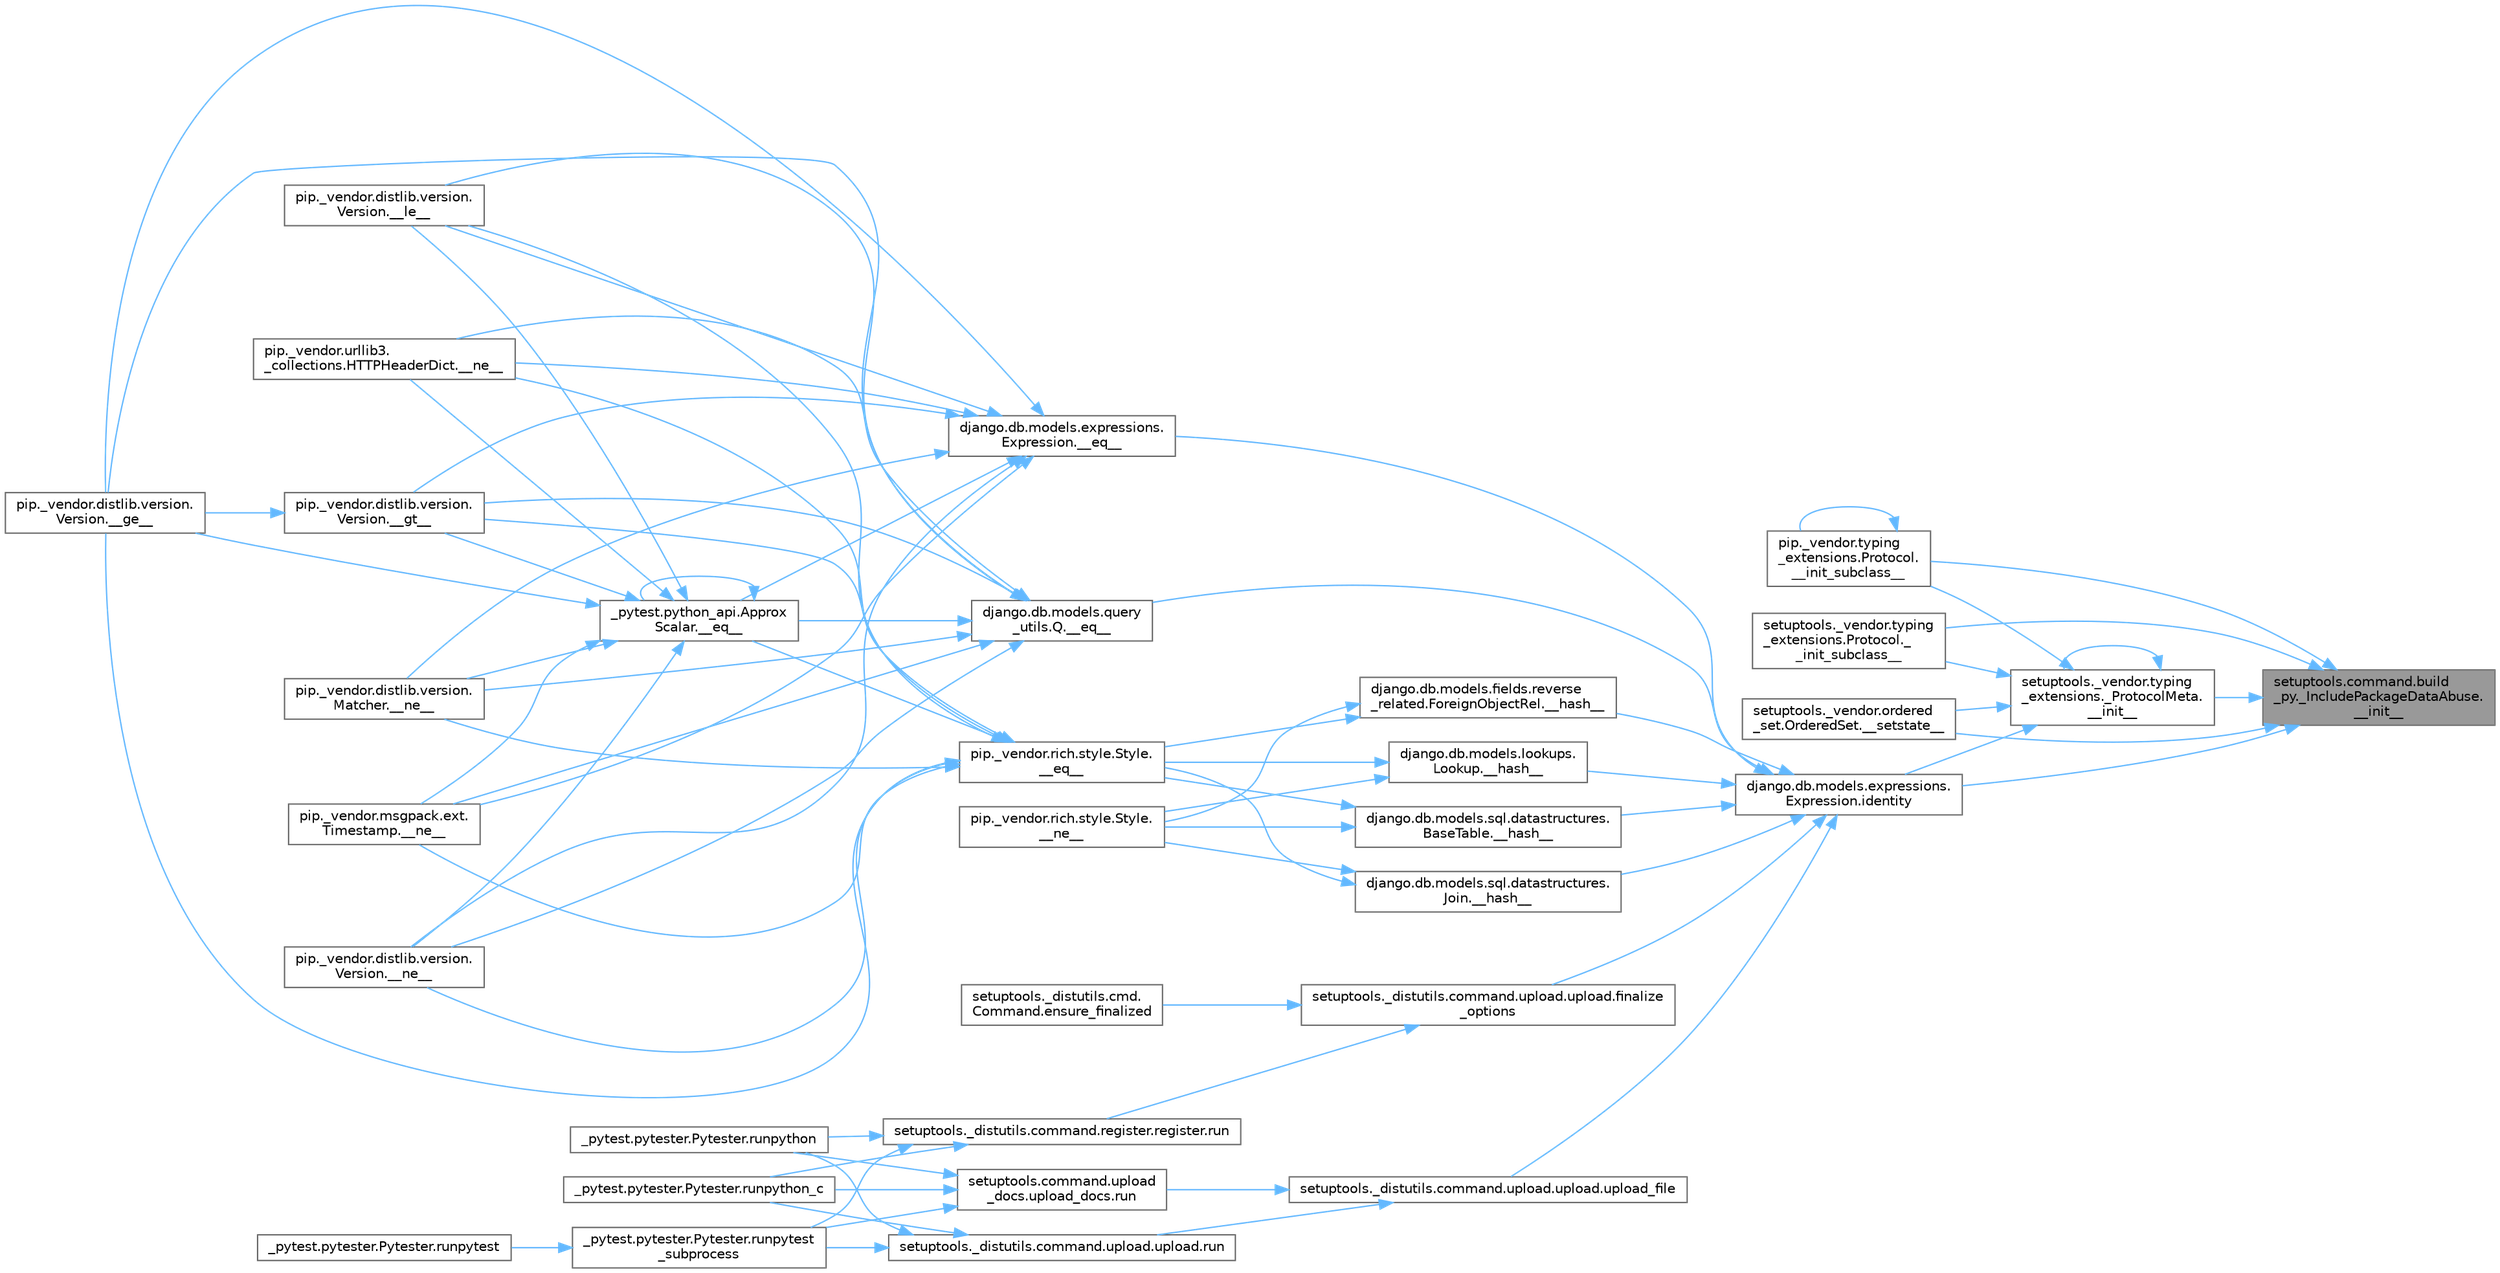 digraph "setuptools.command.build_py._IncludePackageDataAbuse.__init__"
{
 // LATEX_PDF_SIZE
  bgcolor="transparent";
  edge [fontname=Helvetica,fontsize=10,labelfontname=Helvetica,labelfontsize=10];
  node [fontname=Helvetica,fontsize=10,shape=box,height=0.2,width=0.4];
  rankdir="RL";
  Node1 [id="Node000001",label="setuptools.command.build\l_py._IncludePackageDataAbuse.\l__init__",height=0.2,width=0.4,color="gray40", fillcolor="grey60", style="filled", fontcolor="black",tooltip=" "];
  Node1 -> Node2 [id="edge1_Node000001_Node000002",dir="back",color="steelblue1",style="solid",tooltip=" "];
  Node2 [id="Node000002",label="setuptools._vendor.typing\l_extensions._ProtocolMeta.\l__init__",height=0.2,width=0.4,color="grey40", fillcolor="white", style="filled",URL="$classsetuptools_1_1__vendor_1_1typing__extensions_1_1___protocol_meta.html#a7bbaff8ac6d19534b46bca363ee0b43a",tooltip=" "];
  Node2 -> Node2 [id="edge2_Node000002_Node000002",dir="back",color="steelblue1",style="solid",tooltip=" "];
  Node2 -> Node3 [id="edge3_Node000002_Node000003",dir="back",color="steelblue1",style="solid",tooltip=" "];
  Node3 [id="Node000003",label="pip._vendor.typing\l_extensions.Protocol.\l__init_subclass__",height=0.2,width=0.4,color="grey40", fillcolor="white", style="filled",URL="$classpip_1_1__vendor_1_1typing__extensions_1_1_protocol.html#a2916efc86cebb8aba6deb7fd30b33988",tooltip=" "];
  Node3 -> Node3 [id="edge4_Node000003_Node000003",dir="back",color="steelblue1",style="solid",tooltip=" "];
  Node2 -> Node4 [id="edge5_Node000002_Node000004",dir="back",color="steelblue1",style="solid",tooltip=" "];
  Node4 [id="Node000004",label="setuptools._vendor.typing\l_extensions.Protocol._\l_init_subclass__",height=0.2,width=0.4,color="grey40", fillcolor="white", style="filled",URL="$classsetuptools_1_1__vendor_1_1typing__extensions_1_1_protocol.html#ac6cbebc092a4724ab3704c5334059874",tooltip=" "];
  Node2 -> Node5 [id="edge6_Node000002_Node000005",dir="back",color="steelblue1",style="solid",tooltip=" "];
  Node5 [id="Node000005",label="setuptools._vendor.ordered\l_set.OrderedSet.__setstate__",height=0.2,width=0.4,color="grey40", fillcolor="white", style="filled",URL="$classsetuptools_1_1__vendor_1_1ordered__set_1_1_ordered_set.html#aa7f7de9d987829525d06db565fe1b4a1",tooltip=" "];
  Node2 -> Node6 [id="edge7_Node000002_Node000006",dir="back",color="steelblue1",style="solid",tooltip=" "];
  Node6 [id="Node000006",label="django.db.models.expressions.\lExpression.identity",height=0.2,width=0.4,color="grey40", fillcolor="white", style="filled",URL="$classdjango_1_1db_1_1models_1_1expressions_1_1_expression.html#a10048810b5eb8641acf3bc150731b925",tooltip=" "];
  Node6 -> Node7 [id="edge8_Node000006_Node000007",dir="back",color="steelblue1",style="solid",tooltip=" "];
  Node7 [id="Node000007",label="django.db.models.expressions.\lExpression.__eq__",height=0.2,width=0.4,color="grey40", fillcolor="white", style="filled",URL="$classdjango_1_1db_1_1models_1_1expressions_1_1_expression.html#adb4c2940b4e88b38771aac46593315e1",tooltip=" "];
  Node7 -> Node8 [id="edge9_Node000007_Node000008",dir="back",color="steelblue1",style="solid",tooltip=" "];
  Node8 [id="Node000008",label="_pytest.python_api.Approx\lScalar.__eq__",height=0.2,width=0.4,color="grey40", fillcolor="white", style="filled",URL="$class__pytest_1_1python__api_1_1_approx_scalar.html#af4601ee4ca7409927f88c83ebfc3d923",tooltip=" "];
  Node8 -> Node8 [id="edge10_Node000008_Node000008",dir="back",color="steelblue1",style="solid",tooltip=" "];
  Node8 -> Node9 [id="edge11_Node000008_Node000009",dir="back",color="steelblue1",style="solid",tooltip=" "];
  Node9 [id="Node000009",label="pip._vendor.distlib.version.\lVersion.__ge__",height=0.2,width=0.4,color="grey40", fillcolor="white", style="filled",URL="$classpip_1_1__vendor_1_1distlib_1_1version_1_1_version.html#aa6b7b889cebc687ddb5ed9040d01b1ec",tooltip=" "];
  Node8 -> Node10 [id="edge12_Node000008_Node000010",dir="back",color="steelblue1",style="solid",tooltip=" "];
  Node10 [id="Node000010",label="pip._vendor.distlib.version.\lVersion.__gt__",height=0.2,width=0.4,color="grey40", fillcolor="white", style="filled",URL="$classpip_1_1__vendor_1_1distlib_1_1version_1_1_version.html#a51cf0c8da1bb6829173ff6861b10cb5f",tooltip=" "];
  Node10 -> Node9 [id="edge13_Node000010_Node000009",dir="back",color="steelblue1",style="solid",tooltip=" "];
  Node8 -> Node11 [id="edge14_Node000008_Node000011",dir="back",color="steelblue1",style="solid",tooltip=" "];
  Node11 [id="Node000011",label="pip._vendor.distlib.version.\lVersion.__le__",height=0.2,width=0.4,color="grey40", fillcolor="white", style="filled",URL="$classpip_1_1__vendor_1_1distlib_1_1version_1_1_version.html#ae5e2c5d9b76377e286fcf92a382cbb8b",tooltip=" "];
  Node8 -> Node12 [id="edge15_Node000008_Node000012",dir="back",color="steelblue1",style="solid",tooltip=" "];
  Node12 [id="Node000012",label="pip._vendor.distlib.version.\lMatcher.__ne__",height=0.2,width=0.4,color="grey40", fillcolor="white", style="filled",URL="$classpip_1_1__vendor_1_1distlib_1_1version_1_1_matcher.html#a24f8f8a4686bff3018fee5d22f4e02f1",tooltip=" "];
  Node8 -> Node13 [id="edge16_Node000008_Node000013",dir="back",color="steelblue1",style="solid",tooltip=" "];
  Node13 [id="Node000013",label="pip._vendor.distlib.version.\lVersion.__ne__",height=0.2,width=0.4,color="grey40", fillcolor="white", style="filled",URL="$classpip_1_1__vendor_1_1distlib_1_1version_1_1_version.html#aea3cdf6db007318ab1a2e8d144e2a4a1",tooltip=" "];
  Node8 -> Node14 [id="edge17_Node000008_Node000014",dir="back",color="steelblue1",style="solid",tooltip=" "];
  Node14 [id="Node000014",label="pip._vendor.msgpack.ext.\lTimestamp.__ne__",height=0.2,width=0.4,color="grey40", fillcolor="white", style="filled",URL="$classpip_1_1__vendor_1_1msgpack_1_1ext_1_1_timestamp.html#ac38b8cada8075f7a1133b06bc99b2317",tooltip=" "];
  Node8 -> Node15 [id="edge18_Node000008_Node000015",dir="back",color="steelblue1",style="solid",tooltip=" "];
  Node15 [id="Node000015",label="pip._vendor.urllib3.\l_collections.HTTPHeaderDict.__ne__",height=0.2,width=0.4,color="grey40", fillcolor="white", style="filled",URL="$classpip_1_1__vendor_1_1urllib3_1_1__collections_1_1_h_t_t_p_header_dict.html#aa7766a9499d33160a1258e140e35a806",tooltip=" "];
  Node7 -> Node9 [id="edge19_Node000007_Node000009",dir="back",color="steelblue1",style="solid",tooltip=" "];
  Node7 -> Node10 [id="edge20_Node000007_Node000010",dir="back",color="steelblue1",style="solid",tooltip=" "];
  Node7 -> Node11 [id="edge21_Node000007_Node000011",dir="back",color="steelblue1",style="solid",tooltip=" "];
  Node7 -> Node12 [id="edge22_Node000007_Node000012",dir="back",color="steelblue1",style="solid",tooltip=" "];
  Node7 -> Node13 [id="edge23_Node000007_Node000013",dir="back",color="steelblue1",style="solid",tooltip=" "];
  Node7 -> Node14 [id="edge24_Node000007_Node000014",dir="back",color="steelblue1",style="solid",tooltip=" "];
  Node7 -> Node15 [id="edge25_Node000007_Node000015",dir="back",color="steelblue1",style="solid",tooltip=" "];
  Node6 -> Node16 [id="edge26_Node000006_Node000016",dir="back",color="steelblue1",style="solid",tooltip=" "];
  Node16 [id="Node000016",label="django.db.models.query\l_utils.Q.__eq__",height=0.2,width=0.4,color="grey40", fillcolor="white", style="filled",URL="$classdjango_1_1db_1_1models_1_1query__utils_1_1_q.html#aa83c3e0a1d5257be65a946fcc4baf58a",tooltip=" "];
  Node16 -> Node8 [id="edge27_Node000016_Node000008",dir="back",color="steelblue1",style="solid",tooltip=" "];
  Node16 -> Node9 [id="edge28_Node000016_Node000009",dir="back",color="steelblue1",style="solid",tooltip=" "];
  Node16 -> Node10 [id="edge29_Node000016_Node000010",dir="back",color="steelblue1",style="solid",tooltip=" "];
  Node16 -> Node11 [id="edge30_Node000016_Node000011",dir="back",color="steelblue1",style="solid",tooltip=" "];
  Node16 -> Node12 [id="edge31_Node000016_Node000012",dir="back",color="steelblue1",style="solid",tooltip=" "];
  Node16 -> Node13 [id="edge32_Node000016_Node000013",dir="back",color="steelblue1",style="solid",tooltip=" "];
  Node16 -> Node14 [id="edge33_Node000016_Node000014",dir="back",color="steelblue1",style="solid",tooltip=" "];
  Node16 -> Node15 [id="edge34_Node000016_Node000015",dir="back",color="steelblue1",style="solid",tooltip=" "];
  Node6 -> Node17 [id="edge35_Node000006_Node000017",dir="back",color="steelblue1",style="solid",tooltip=" "];
  Node17 [id="Node000017",label="django.db.models.fields.reverse\l_related.ForeignObjectRel.__hash__",height=0.2,width=0.4,color="grey40", fillcolor="white", style="filled",URL="$classdjango_1_1db_1_1models_1_1fields_1_1reverse__related_1_1_foreign_object_rel.html#aa0478c97c51638ebbe5b348c9ace7a13",tooltip=" "];
  Node17 -> Node18 [id="edge36_Node000017_Node000018",dir="back",color="steelblue1",style="solid",tooltip=" "];
  Node18 [id="Node000018",label="pip._vendor.rich.style.Style.\l__eq__",height=0.2,width=0.4,color="grey40", fillcolor="white", style="filled",URL="$classpip_1_1__vendor_1_1rich_1_1style_1_1_style.html#aa1040cd22d3171dc8ac3f0ce31653284",tooltip=" "];
  Node18 -> Node8 [id="edge37_Node000018_Node000008",dir="back",color="steelblue1",style="solid",tooltip=" "];
  Node18 -> Node9 [id="edge38_Node000018_Node000009",dir="back",color="steelblue1",style="solid",tooltip=" "];
  Node18 -> Node10 [id="edge39_Node000018_Node000010",dir="back",color="steelblue1",style="solid",tooltip=" "];
  Node18 -> Node11 [id="edge40_Node000018_Node000011",dir="back",color="steelblue1",style="solid",tooltip=" "];
  Node18 -> Node12 [id="edge41_Node000018_Node000012",dir="back",color="steelblue1",style="solid",tooltip=" "];
  Node18 -> Node13 [id="edge42_Node000018_Node000013",dir="back",color="steelblue1",style="solid",tooltip=" "];
  Node18 -> Node14 [id="edge43_Node000018_Node000014",dir="back",color="steelblue1",style="solid",tooltip=" "];
  Node18 -> Node15 [id="edge44_Node000018_Node000015",dir="back",color="steelblue1",style="solid",tooltip=" "];
  Node17 -> Node19 [id="edge45_Node000017_Node000019",dir="back",color="steelblue1",style="solid",tooltip=" "];
  Node19 [id="Node000019",label="pip._vendor.rich.style.Style.\l__ne__",height=0.2,width=0.4,color="grey40", fillcolor="white", style="filled",URL="$classpip_1_1__vendor_1_1rich_1_1style_1_1_style.html#a97595d869459e2d619505c87c0b9fe81",tooltip=" "];
  Node6 -> Node20 [id="edge46_Node000006_Node000020",dir="back",color="steelblue1",style="solid",tooltip=" "];
  Node20 [id="Node000020",label="django.db.models.lookups.\lLookup.__hash__",height=0.2,width=0.4,color="grey40", fillcolor="white", style="filled",URL="$classdjango_1_1db_1_1models_1_1lookups_1_1_lookup.html#a05201ecef16ee5ad8c9a403b7ebbc268",tooltip=" "];
  Node20 -> Node18 [id="edge47_Node000020_Node000018",dir="back",color="steelblue1",style="solid",tooltip=" "];
  Node20 -> Node19 [id="edge48_Node000020_Node000019",dir="back",color="steelblue1",style="solid",tooltip=" "];
  Node6 -> Node21 [id="edge49_Node000006_Node000021",dir="back",color="steelblue1",style="solid",tooltip=" "];
  Node21 [id="Node000021",label="django.db.models.sql.datastructures.\lBaseTable.__hash__",height=0.2,width=0.4,color="grey40", fillcolor="white", style="filled",URL="$classdjango_1_1db_1_1models_1_1sql_1_1datastructures_1_1_base_table.html#aebcfbba4343eb7a1520718b608feaaa6",tooltip=" "];
  Node21 -> Node18 [id="edge50_Node000021_Node000018",dir="back",color="steelblue1",style="solid",tooltip=" "];
  Node21 -> Node19 [id="edge51_Node000021_Node000019",dir="back",color="steelblue1",style="solid",tooltip=" "];
  Node6 -> Node22 [id="edge52_Node000006_Node000022",dir="back",color="steelblue1",style="solid",tooltip=" "];
  Node22 [id="Node000022",label="django.db.models.sql.datastructures.\lJoin.__hash__",height=0.2,width=0.4,color="grey40", fillcolor="white", style="filled",URL="$classdjango_1_1db_1_1models_1_1sql_1_1datastructures_1_1_join.html#adcb5282598b4e04b92f6bd262f0d360c",tooltip=" "];
  Node22 -> Node18 [id="edge53_Node000022_Node000018",dir="back",color="steelblue1",style="solid",tooltip=" "];
  Node22 -> Node19 [id="edge54_Node000022_Node000019",dir="back",color="steelblue1",style="solid",tooltip=" "];
  Node6 -> Node23 [id="edge55_Node000006_Node000023",dir="back",color="steelblue1",style="solid",tooltip=" "];
  Node23 [id="Node000023",label="setuptools._distutils.command.upload.upload.finalize\l_options",height=0.2,width=0.4,color="grey40", fillcolor="white", style="filled",URL="$classsetuptools_1_1__distutils_1_1command_1_1upload_1_1upload.html#a9c94c240a676c164b8b18a141bc48c4c",tooltip=" "];
  Node23 -> Node24 [id="edge56_Node000023_Node000024",dir="back",color="steelblue1",style="solid",tooltip=" "];
  Node24 [id="Node000024",label="setuptools._distutils.cmd.\lCommand.ensure_finalized",height=0.2,width=0.4,color="grey40", fillcolor="white", style="filled",URL="$classsetuptools_1_1__distutils_1_1cmd_1_1_command.html#a3d586ca13afbfed87a11872fd15515ab",tooltip=" "];
  Node23 -> Node25 [id="edge57_Node000023_Node000025",dir="back",color="steelblue1",style="solid",tooltip=" "];
  Node25 [id="Node000025",label="setuptools._distutils.command.register.register.run",height=0.2,width=0.4,color="grey40", fillcolor="white", style="filled",URL="$classsetuptools_1_1__distutils_1_1command_1_1register_1_1register.html#a2c04b126757f477c907033d7f3d0e169",tooltip=" "];
  Node25 -> Node26 [id="edge58_Node000025_Node000026",dir="back",color="steelblue1",style="solid",tooltip=" "];
  Node26 [id="Node000026",label="_pytest.pytester.Pytester.runpytest\l_subprocess",height=0.2,width=0.4,color="grey40", fillcolor="white", style="filled",URL="$class__pytest_1_1pytester_1_1_pytester.html#a59323c6d6a1469a1206f1c0b8fce99c9",tooltip=" "];
  Node26 -> Node27 [id="edge59_Node000026_Node000027",dir="back",color="steelblue1",style="solid",tooltip=" "];
  Node27 [id="Node000027",label="_pytest.pytester.Pytester.runpytest",height=0.2,width=0.4,color="grey40", fillcolor="white", style="filled",URL="$class__pytest_1_1pytester_1_1_pytester.html#a2765db48ffe1b8853581d711ff43a87b",tooltip=" "];
  Node25 -> Node28 [id="edge60_Node000025_Node000028",dir="back",color="steelblue1",style="solid",tooltip=" "];
  Node28 [id="Node000028",label="_pytest.pytester.Pytester.runpython",height=0.2,width=0.4,color="grey40", fillcolor="white", style="filled",URL="$class__pytest_1_1pytester_1_1_pytester.html#a4e0c539507f15fd333cf618faf9687ef",tooltip=" "];
  Node25 -> Node29 [id="edge61_Node000025_Node000029",dir="back",color="steelblue1",style="solid",tooltip=" "];
  Node29 [id="Node000029",label="_pytest.pytester.Pytester.runpython_c",height=0.2,width=0.4,color="grey40", fillcolor="white", style="filled",URL="$class__pytest_1_1pytester_1_1_pytester.html#aea789acfe206d9c40d9a6bf54a337f2a",tooltip=" "];
  Node6 -> Node30 [id="edge62_Node000006_Node000030",dir="back",color="steelblue1",style="solid",tooltip=" "];
  Node30 [id="Node000030",label="setuptools._distutils.command.upload.upload.upload_file",height=0.2,width=0.4,color="grey40", fillcolor="white", style="filled",URL="$classsetuptools_1_1__distutils_1_1command_1_1upload_1_1upload.html#aa7d9089079f68edc3d38061fcc04211f",tooltip=" "];
  Node30 -> Node31 [id="edge63_Node000030_Node000031",dir="back",color="steelblue1",style="solid",tooltip=" "];
  Node31 [id="Node000031",label="setuptools._distutils.command.upload.upload.run",height=0.2,width=0.4,color="grey40", fillcolor="white", style="filled",URL="$classsetuptools_1_1__distutils_1_1command_1_1upload_1_1upload.html#ace38d87cba47d2d4fea6a9cfd3328afe",tooltip=" "];
  Node31 -> Node26 [id="edge64_Node000031_Node000026",dir="back",color="steelblue1",style="solid",tooltip=" "];
  Node31 -> Node28 [id="edge65_Node000031_Node000028",dir="back",color="steelblue1",style="solid",tooltip=" "];
  Node31 -> Node29 [id="edge66_Node000031_Node000029",dir="back",color="steelblue1",style="solid",tooltip=" "];
  Node30 -> Node32 [id="edge67_Node000030_Node000032",dir="back",color="steelblue1",style="solid",tooltip=" "];
  Node32 [id="Node000032",label="setuptools.command.upload\l_docs.upload_docs.run",height=0.2,width=0.4,color="grey40", fillcolor="white", style="filled",URL="$classsetuptools_1_1command_1_1upload__docs_1_1upload__docs.html#aa4dc06178a865c40dcd7fe0cd77a2bfe",tooltip=" "];
  Node32 -> Node26 [id="edge68_Node000032_Node000026",dir="back",color="steelblue1",style="solid",tooltip=" "];
  Node32 -> Node28 [id="edge69_Node000032_Node000028",dir="back",color="steelblue1",style="solid",tooltip=" "];
  Node32 -> Node29 [id="edge70_Node000032_Node000029",dir="back",color="steelblue1",style="solid",tooltip=" "];
  Node1 -> Node3 [id="edge71_Node000001_Node000003",dir="back",color="steelblue1",style="solid",tooltip=" "];
  Node1 -> Node4 [id="edge72_Node000001_Node000004",dir="back",color="steelblue1",style="solid",tooltip=" "];
  Node1 -> Node5 [id="edge73_Node000001_Node000005",dir="back",color="steelblue1",style="solid",tooltip=" "];
  Node1 -> Node6 [id="edge74_Node000001_Node000006",dir="back",color="steelblue1",style="solid",tooltip=" "];
}
